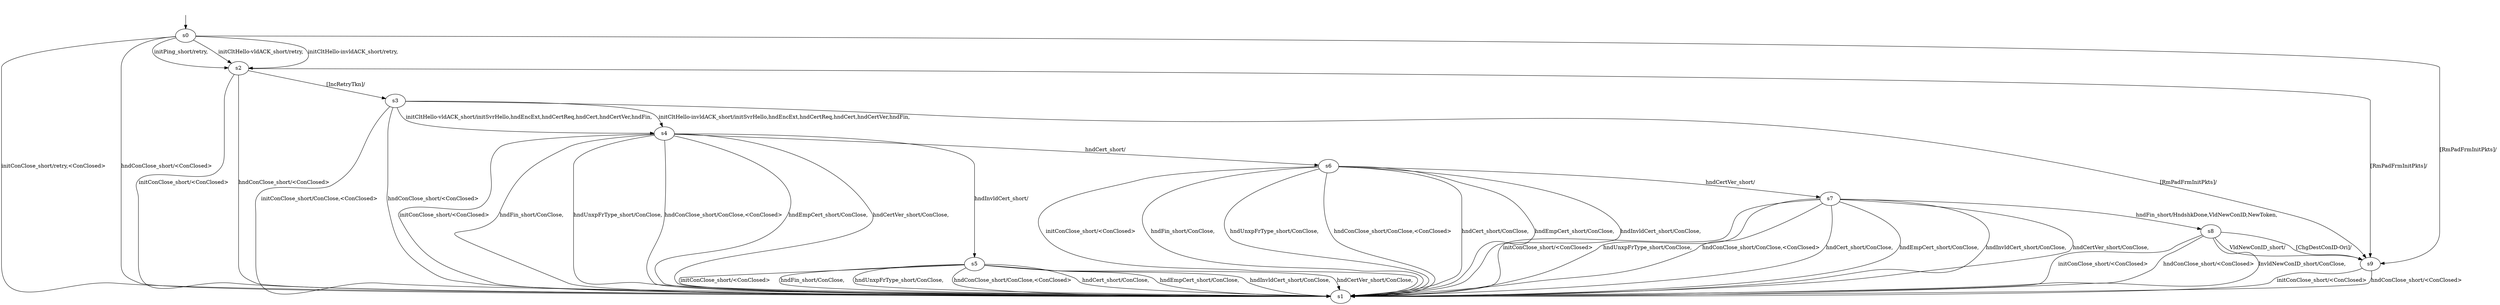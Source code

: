 digraph "../results/msquicModels/msquic-BWRCA-sCS-0/learnedModel" {
s0 [label=s0];
s1 [label=s1];
s2 [label=s2];
s3 [label=s3];
s4 [label=s4];
s5 [label=s5];
s6 [label=s6];
s7 [label=s7];
s8 [label=s8];
s9 [label=s9];
s0 -> s2  [label="initPing_short/retry, "];
s0 -> s1  [label="initConClose_short/retry,<ConClosed> "];
s0 -> s2  [label="initCltHello-vldACK_short/retry, "];
s0 -> s2  [label="initCltHello-invldACK_short/retry, "];
s0 -> s1  [label="hndConClose_short/<ConClosed> "];
s0 -> s9  [label="[RmPadFrmInitPkts]/ "];
s2 -> s1  [label="initConClose_short/<ConClosed> "];
s2 -> s1  [label="hndConClose_short/<ConClosed> "];
s2 -> s3  [label="[IncRetryTkn]/ "];
s2 -> s9  [label="[RmPadFrmInitPkts]/ "];
s3 -> s1  [label="initConClose_short/ConClose,<ConClosed> "];
s3 -> s4  [label="initCltHello-vldACK_short/initSvrHello,hndEncExt,hndCertReq,hndCert,hndCertVer,hndFin, "];
s3 -> s4  [label="initCltHello-invldACK_short/initSvrHello,hndEncExt,hndCertReq,hndCert,hndCertVer,hndFin, "];
s3 -> s1  [label="hndConClose_short/<ConClosed> "];
s3 -> s9  [label="[RmPadFrmInitPkts]/ "];
s4 -> s1  [label="initConClose_short/<ConClosed> "];
s4 -> s1  [label="hndFin_short/ConClose, "];
s4 -> s1  [label="hndUnxpFrType_short/ConClose, "];
s4 -> s1  [label="hndConClose_short/ConClose,<ConClosed> "];
s4 -> s6  [label="hndCert_short/ "];
s4 -> s1  [label="hndEmpCert_short/ConClose, "];
s4 -> s5  [label="hndInvldCert_short/ "];
s4 -> s1  [label="hndCertVer_short/ConClose, "];
s5 -> s1  [label="initConClose_short/<ConClosed> "];
s5 -> s1  [label="hndFin_short/ConClose, "];
s5 -> s1  [label="hndUnxpFrType_short/ConClose, "];
s5 -> s1  [label="hndConClose_short/ConClose,<ConClosed> "];
s5 -> s1  [label="hndCert_short/ConClose, "];
s5 -> s1  [label="hndEmpCert_short/ConClose, "];
s5 -> s1  [label="hndInvldCert_short/ConClose, "];
s5 -> s1  [label="hndCertVer_short/ConClose, "];
s6 -> s1  [label="initConClose_short/<ConClosed> "];
s6 -> s1  [label="hndFin_short/ConClose, "];
s6 -> s1  [label="hndUnxpFrType_short/ConClose, "];
s6 -> s1  [label="hndConClose_short/ConClose,<ConClosed> "];
s6 -> s1  [label="hndCert_short/ConClose, "];
s6 -> s1  [label="hndEmpCert_short/ConClose, "];
s6 -> s1  [label="hndInvldCert_short/ConClose, "];
s6 -> s7  [label="hndCertVer_short/ "];
s7 -> s1  [label="initConClose_short/<ConClosed> "];
s7 -> s8  [label="hndFin_short/HndshkDone,VldNewConID,NewToken, "];
s7 -> s1  [label="hndUnxpFrType_short/ConClose, "];
s7 -> s1  [label="hndConClose_short/ConClose,<ConClosed> "];
s7 -> s1  [label="hndCert_short/ConClose, "];
s7 -> s1  [label="hndEmpCert_short/ConClose, "];
s7 -> s1  [label="hndInvldCert_short/ConClose, "];
s7 -> s1  [label="hndCertVer_short/ConClose, "];
s8 -> s1  [label="initConClose_short/<ConClosed> "];
s8 -> s1  [label="hndConClose_short/<ConClosed> "];
s8 -> s9  [label="VldNewConID_short/ "];
s8 -> s1  [label="InvldNewConID_short/ConClose, "];
s8 -> s9  [label="[ChgDestConID-Ori]/ "];
s9 -> s1  [label="initConClose_short/<ConClosed> "];
s9 -> s1  [label="hndConClose_short/<ConClosed> "];
__start0 [label="", shape=none];
__start0 -> s0  [label=""];
}

